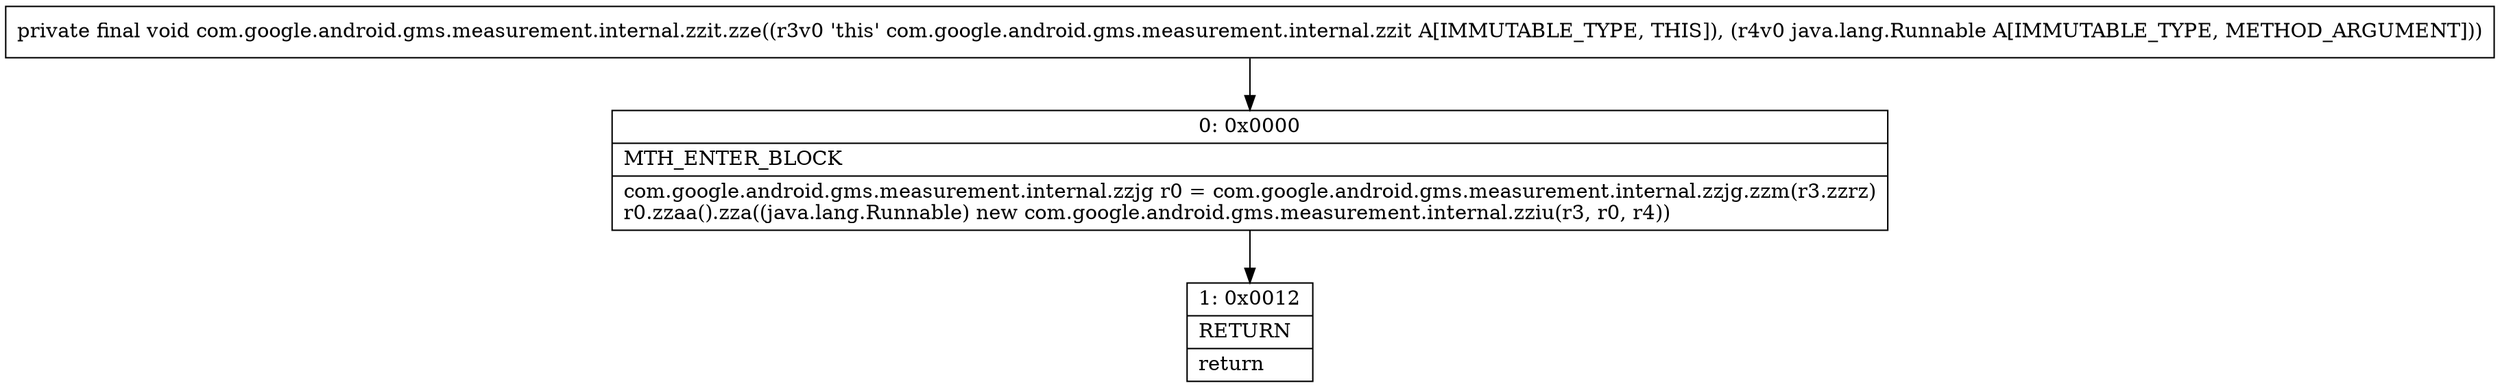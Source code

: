 digraph "CFG forcom.google.android.gms.measurement.internal.zzit.zze(Ljava\/lang\/Runnable;)V" {
Node_0 [shape=record,label="{0\:\ 0x0000|MTH_ENTER_BLOCK\l|com.google.android.gms.measurement.internal.zzjg r0 = com.google.android.gms.measurement.internal.zzjg.zzm(r3.zzrz)\lr0.zzaa().zza((java.lang.Runnable) new com.google.android.gms.measurement.internal.zziu(r3, r0, r4))\l}"];
Node_1 [shape=record,label="{1\:\ 0x0012|RETURN\l|return\l}"];
MethodNode[shape=record,label="{private final void com.google.android.gms.measurement.internal.zzit.zze((r3v0 'this' com.google.android.gms.measurement.internal.zzit A[IMMUTABLE_TYPE, THIS]), (r4v0 java.lang.Runnable A[IMMUTABLE_TYPE, METHOD_ARGUMENT])) }"];
MethodNode -> Node_0;
Node_0 -> Node_1;
}

